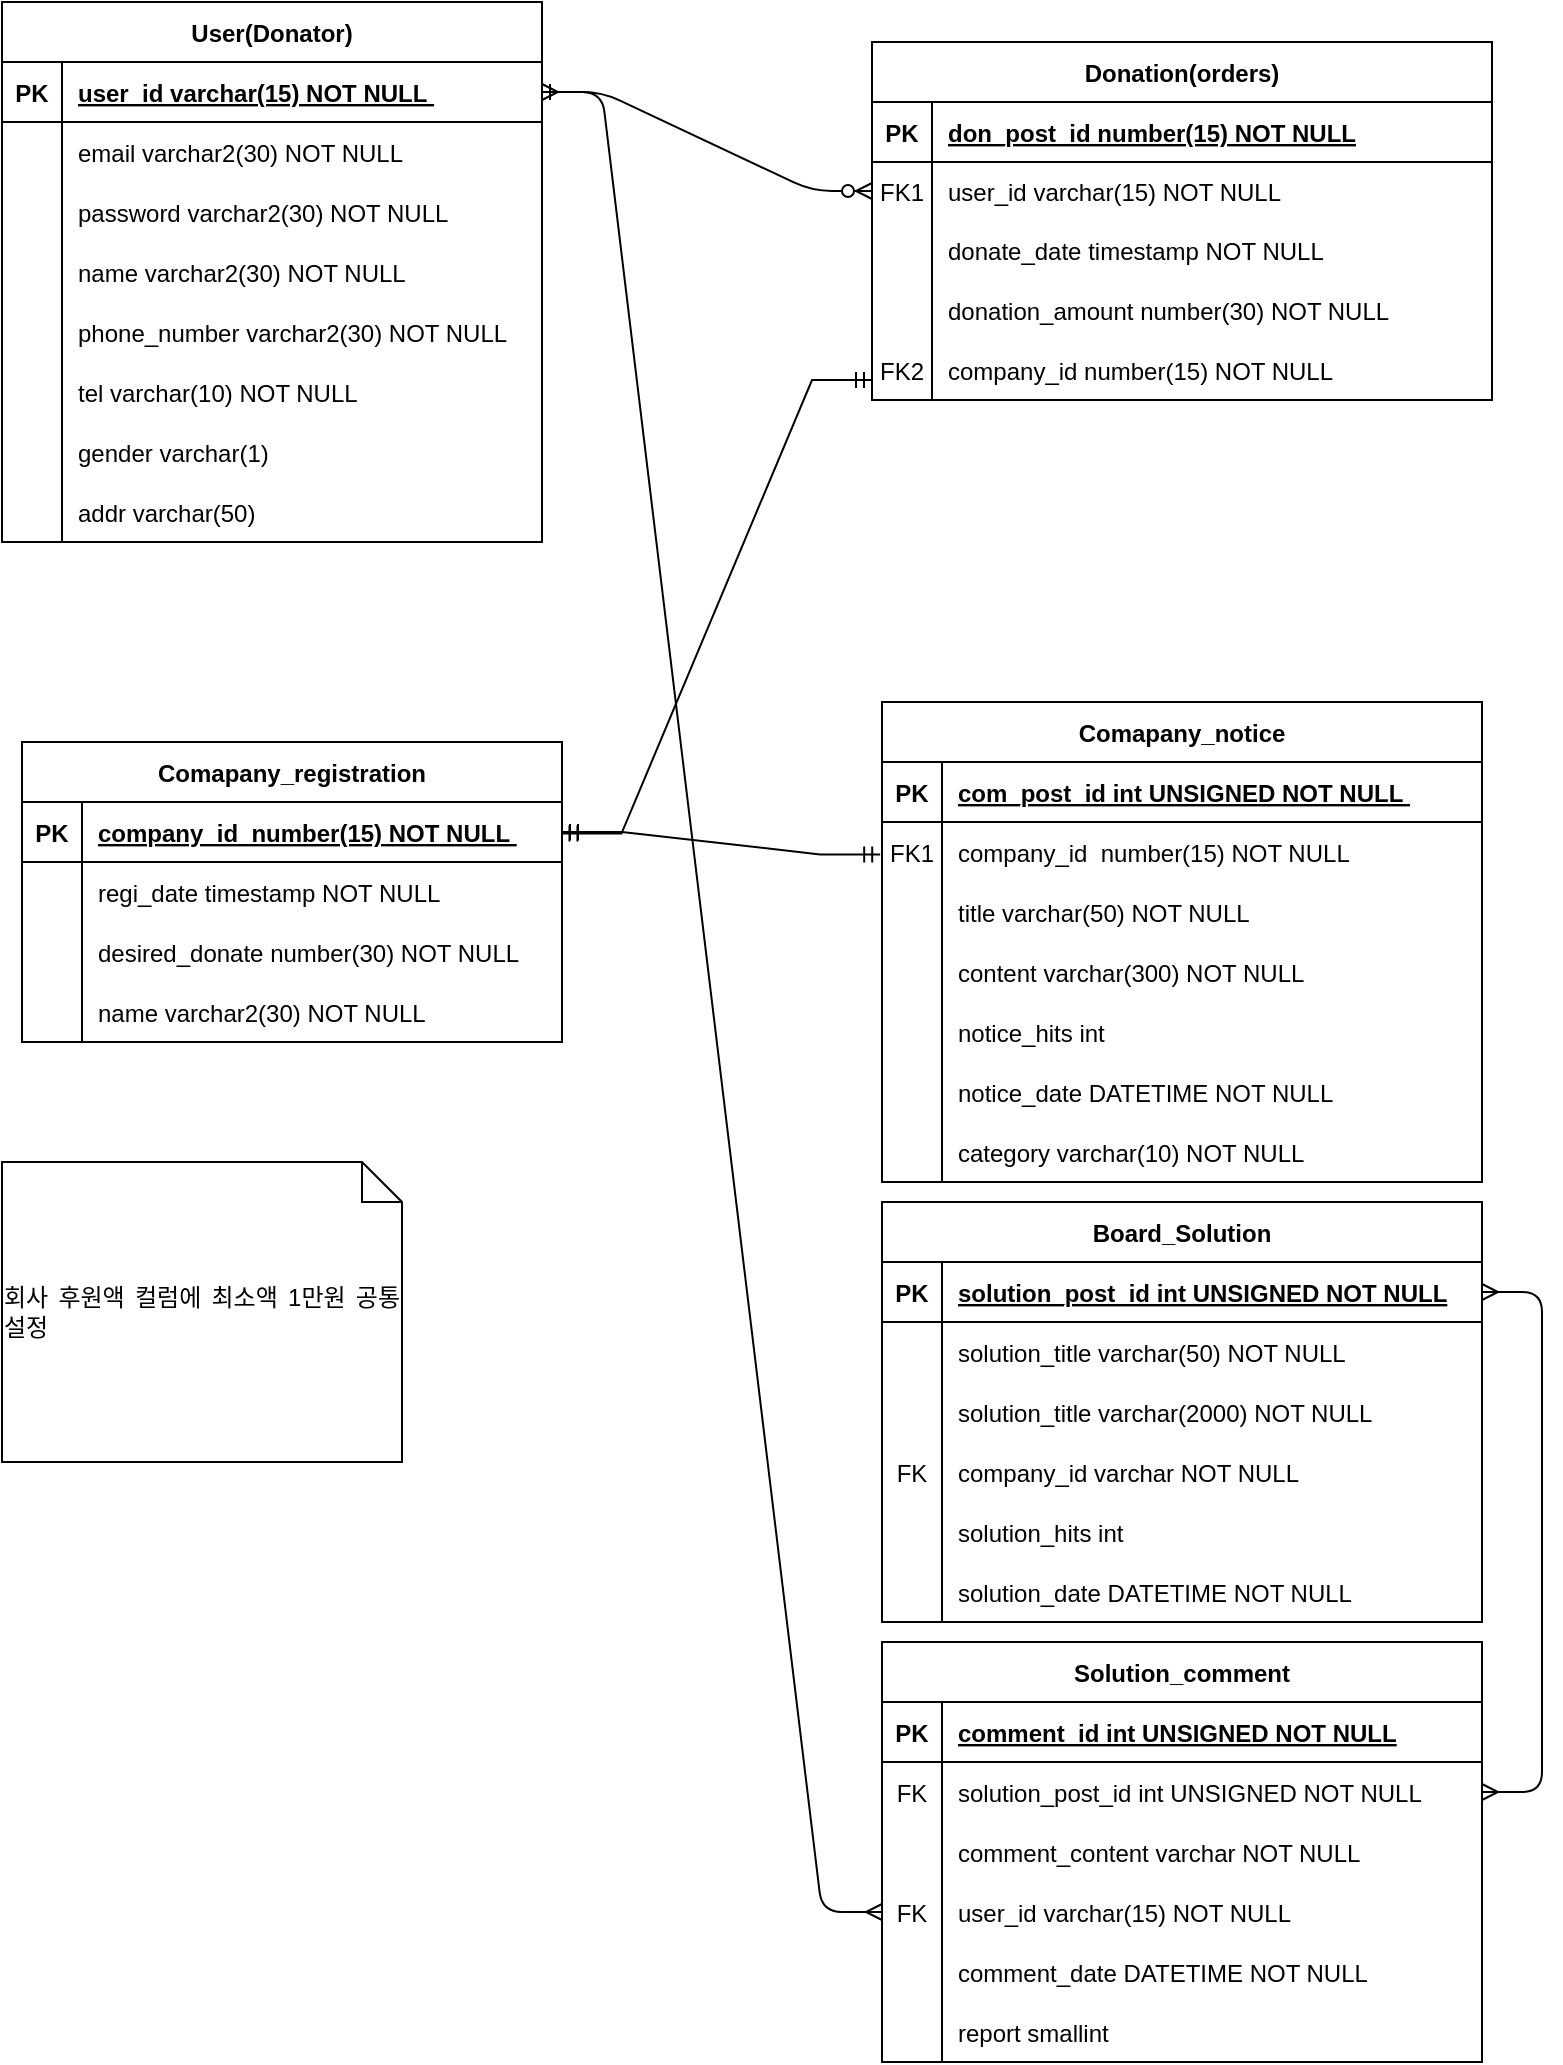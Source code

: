<mxfile version="21.3.2" type="github">
  <diagram id="R2lEEEUBdFMjLlhIrx00" name="Page-1">
    <mxGraphModel dx="1434" dy="764" grid="1" gridSize="10" guides="1" tooltips="1" connect="0" arrows="1" fold="1" page="1" pageScale="1" pageWidth="850" pageHeight="1100" math="0" shadow="0" extFonts="Permanent Marker^https://fonts.googleapis.com/css?family=Permanent+Marker">
      <root>
        <mxCell id="0" />
        <mxCell id="1" parent="0" />
        <mxCell id="xsUbo5pv9cO7KpRJBgT_-1" value="" style="edgeStyle=entityRelationEdgeStyle;endArrow=ERzeroToMany;startArrow=ERone;endFill=1;startFill=0;" parent="1" source="xsUbo5pv9cO7KpRJBgT_-19" target="xsUbo5pv9cO7KpRJBgT_-6" edge="1">
          <mxGeometry width="100" height="100" relative="1" as="geometry">
            <mxPoint x="340" y="720" as="sourcePoint" />
            <mxPoint x="440" y="620" as="targetPoint" />
          </mxGeometry>
        </mxCell>
        <mxCell id="xsUbo5pv9cO7KpRJBgT_-2" value="Donation(orders)" style="shape=table;startSize=30;container=1;collapsible=1;childLayout=tableLayout;fixedRows=1;rowLines=0;fontStyle=1;align=center;resizeLast=1;" parent="1" vertex="1">
          <mxGeometry x="475" y="50" width="310" height="179" as="geometry" />
        </mxCell>
        <mxCell id="xsUbo5pv9cO7KpRJBgT_-3" value="" style="shape=partialRectangle;collapsible=0;dropTarget=0;pointerEvents=0;fillColor=none;points=[[0,0.5],[1,0.5]];portConstraint=eastwest;top=0;left=0;right=0;bottom=1;" parent="xsUbo5pv9cO7KpRJBgT_-2" vertex="1">
          <mxGeometry y="30" width="310" height="30" as="geometry" />
        </mxCell>
        <mxCell id="xsUbo5pv9cO7KpRJBgT_-4" value="PK" style="shape=partialRectangle;overflow=hidden;connectable=0;fillColor=none;top=0;left=0;bottom=0;right=0;fontStyle=1;" parent="xsUbo5pv9cO7KpRJBgT_-3" vertex="1">
          <mxGeometry width="30" height="30" as="geometry">
            <mxRectangle width="30" height="30" as="alternateBounds" />
          </mxGeometry>
        </mxCell>
        <mxCell id="xsUbo5pv9cO7KpRJBgT_-5" value="don_post_id number(15) NOT NULL " style="shape=partialRectangle;overflow=hidden;connectable=0;fillColor=none;top=0;left=0;bottom=0;right=0;align=left;spacingLeft=6;fontStyle=5;" parent="xsUbo5pv9cO7KpRJBgT_-3" vertex="1">
          <mxGeometry x="30" width="280" height="30" as="geometry">
            <mxRectangle width="280" height="30" as="alternateBounds" />
          </mxGeometry>
        </mxCell>
        <mxCell id="xsUbo5pv9cO7KpRJBgT_-6" value="" style="shape=partialRectangle;collapsible=0;dropTarget=0;pointerEvents=0;fillColor=none;points=[[0,0.5],[1,0.5]];portConstraint=eastwest;top=0;left=0;right=0;bottom=0;" parent="xsUbo5pv9cO7KpRJBgT_-2" vertex="1">
          <mxGeometry y="60" width="310" height="29" as="geometry" />
        </mxCell>
        <mxCell id="xsUbo5pv9cO7KpRJBgT_-7" value="FK1" style="shape=partialRectangle;overflow=hidden;connectable=0;fillColor=none;top=0;left=0;bottom=0;right=0;" parent="xsUbo5pv9cO7KpRJBgT_-6" vertex="1">
          <mxGeometry width="30" height="29" as="geometry">
            <mxRectangle width="30" height="29" as="alternateBounds" />
          </mxGeometry>
        </mxCell>
        <mxCell id="xsUbo5pv9cO7KpRJBgT_-8" value="user_id varchar(15) NOT NULL" style="shape=partialRectangle;overflow=hidden;connectable=0;fillColor=none;top=0;left=0;bottom=0;right=0;align=left;spacingLeft=6;" parent="xsUbo5pv9cO7KpRJBgT_-6" vertex="1">
          <mxGeometry x="30" width="280" height="29" as="geometry">
            <mxRectangle width="280" height="29" as="alternateBounds" />
          </mxGeometry>
        </mxCell>
        <mxCell id="xsUbo5pv9cO7KpRJBgT_-9" value="" style="shape=partialRectangle;collapsible=0;dropTarget=0;pointerEvents=0;fillColor=none;points=[[0,0.5],[1,0.5]];portConstraint=eastwest;top=0;left=0;right=0;bottom=0;" parent="xsUbo5pv9cO7KpRJBgT_-2" vertex="1">
          <mxGeometry y="89" width="310" height="30" as="geometry" />
        </mxCell>
        <mxCell id="xsUbo5pv9cO7KpRJBgT_-10" value="" style="shape=partialRectangle;overflow=hidden;connectable=0;fillColor=none;top=0;left=0;bottom=0;right=0;" parent="xsUbo5pv9cO7KpRJBgT_-9" vertex="1">
          <mxGeometry width="30" height="30" as="geometry">
            <mxRectangle width="30" height="30" as="alternateBounds" />
          </mxGeometry>
        </mxCell>
        <mxCell id="xsUbo5pv9cO7KpRJBgT_-11" value="donate_date timestamp NOT NULL" style="shape=partialRectangle;overflow=hidden;connectable=0;fillColor=none;top=0;left=0;bottom=0;right=0;align=left;spacingLeft=6;" parent="xsUbo5pv9cO7KpRJBgT_-9" vertex="1">
          <mxGeometry x="30" width="280" height="30" as="geometry">
            <mxRectangle width="280" height="30" as="alternateBounds" />
          </mxGeometry>
        </mxCell>
        <mxCell id="xsUbo5pv9cO7KpRJBgT_-12" value="" style="shape=tableRow;horizontal=0;startSize=0;swimlaneHead=0;swimlaneBody=0;fillColor=none;collapsible=0;dropTarget=0;points=[[0,0.5],[1,0.5]];portConstraint=eastwest;top=0;left=0;right=0;bottom=0;" parent="xsUbo5pv9cO7KpRJBgT_-2" vertex="1">
          <mxGeometry y="119" width="310" height="30" as="geometry" />
        </mxCell>
        <mxCell id="xsUbo5pv9cO7KpRJBgT_-13" value="" style="shape=partialRectangle;connectable=0;fillColor=none;top=0;left=0;bottom=0;right=0;editable=1;overflow=hidden;" parent="xsUbo5pv9cO7KpRJBgT_-12" vertex="1">
          <mxGeometry width="30" height="30" as="geometry">
            <mxRectangle width="30" height="30" as="alternateBounds" />
          </mxGeometry>
        </mxCell>
        <mxCell id="xsUbo5pv9cO7KpRJBgT_-14" value="donation_amount number(30) NOT NULL" style="shape=partialRectangle;connectable=0;fillColor=none;top=0;left=0;bottom=0;right=0;align=left;spacingLeft=6;overflow=hidden;" parent="xsUbo5pv9cO7KpRJBgT_-12" vertex="1">
          <mxGeometry x="30" width="280" height="30" as="geometry">
            <mxRectangle width="280" height="30" as="alternateBounds" />
          </mxGeometry>
        </mxCell>
        <mxCell id="xsUbo5pv9cO7KpRJBgT_-15" value="" style="shape=tableRow;horizontal=0;startSize=0;swimlaneHead=0;swimlaneBody=0;fillColor=none;collapsible=0;dropTarget=0;points=[[0,0.5],[1,0.5]];portConstraint=eastwest;top=0;left=0;right=0;bottom=0;" parent="xsUbo5pv9cO7KpRJBgT_-2" vertex="1">
          <mxGeometry y="149" width="310" height="30" as="geometry" />
        </mxCell>
        <mxCell id="xsUbo5pv9cO7KpRJBgT_-16" value="FK2" style="shape=partialRectangle;connectable=0;fillColor=none;top=0;left=0;bottom=0;right=0;editable=1;overflow=hidden;" parent="xsUbo5pv9cO7KpRJBgT_-15" vertex="1">
          <mxGeometry width="30" height="30" as="geometry">
            <mxRectangle width="30" height="30" as="alternateBounds" />
          </mxGeometry>
        </mxCell>
        <mxCell id="xsUbo5pv9cO7KpRJBgT_-17" value="company_id number(15) NOT NULL" style="shape=partialRectangle;connectable=0;fillColor=none;top=0;left=0;bottom=0;right=0;align=left;spacingLeft=6;overflow=hidden;" parent="xsUbo5pv9cO7KpRJBgT_-15" vertex="1">
          <mxGeometry x="30" width="280" height="30" as="geometry">
            <mxRectangle width="280" height="30" as="alternateBounds" />
          </mxGeometry>
        </mxCell>
        <mxCell id="xsUbo5pv9cO7KpRJBgT_-18" value="User(Donator)" style="shape=table;startSize=30;container=1;collapsible=1;childLayout=tableLayout;fixedRows=1;rowLines=0;fontStyle=1;align=center;resizeLast=1;" parent="1" vertex="1">
          <mxGeometry x="40" y="30" width="270" height="270" as="geometry" />
        </mxCell>
        <mxCell id="xsUbo5pv9cO7KpRJBgT_-19" value="" style="shape=partialRectangle;collapsible=0;dropTarget=0;pointerEvents=0;fillColor=none;points=[[0,0.5],[1,0.5]];portConstraint=eastwest;top=0;left=0;right=0;bottom=1;" parent="xsUbo5pv9cO7KpRJBgT_-18" vertex="1">
          <mxGeometry y="30" width="270" height="30" as="geometry" />
        </mxCell>
        <mxCell id="xsUbo5pv9cO7KpRJBgT_-20" value="PK" style="shape=partialRectangle;overflow=hidden;connectable=0;fillColor=none;top=0;left=0;bottom=0;right=0;fontStyle=1;" parent="xsUbo5pv9cO7KpRJBgT_-19" vertex="1">
          <mxGeometry width="30" height="30" as="geometry">
            <mxRectangle width="30" height="30" as="alternateBounds" />
          </mxGeometry>
        </mxCell>
        <mxCell id="xsUbo5pv9cO7KpRJBgT_-21" value="user_id varchar(15) NOT NULL " style="shape=partialRectangle;overflow=hidden;connectable=0;fillColor=none;top=0;left=0;bottom=0;right=0;align=left;spacingLeft=6;fontStyle=5;" parent="xsUbo5pv9cO7KpRJBgT_-19" vertex="1">
          <mxGeometry x="30" width="240" height="30" as="geometry">
            <mxRectangle width="240" height="30" as="alternateBounds" />
          </mxGeometry>
        </mxCell>
        <mxCell id="xsUbo5pv9cO7KpRJBgT_-22" value="" style="shape=tableRow;horizontal=0;startSize=0;swimlaneHead=0;swimlaneBody=0;fillColor=none;collapsible=0;dropTarget=0;points=[[0,0.5],[1,0.5]];portConstraint=eastwest;top=0;left=0;right=0;bottom=0;" parent="xsUbo5pv9cO7KpRJBgT_-18" vertex="1">
          <mxGeometry y="60" width="270" height="30" as="geometry" />
        </mxCell>
        <mxCell id="xsUbo5pv9cO7KpRJBgT_-23" value="" style="shape=partialRectangle;connectable=0;fillColor=none;top=0;left=0;bottom=0;right=0;editable=1;overflow=hidden;" parent="xsUbo5pv9cO7KpRJBgT_-22" vertex="1">
          <mxGeometry width="30" height="30" as="geometry">
            <mxRectangle width="30" height="30" as="alternateBounds" />
          </mxGeometry>
        </mxCell>
        <mxCell id="xsUbo5pv9cO7KpRJBgT_-24" value="email varchar2(30) NOT NULL" style="shape=partialRectangle;connectable=0;fillColor=none;top=0;left=0;bottom=0;right=0;align=left;spacingLeft=6;overflow=hidden;" parent="xsUbo5pv9cO7KpRJBgT_-22" vertex="1">
          <mxGeometry x="30" width="240" height="30" as="geometry">
            <mxRectangle width="240" height="30" as="alternateBounds" />
          </mxGeometry>
        </mxCell>
        <mxCell id="xsUbo5pv9cO7KpRJBgT_-25" value="" style="shape=partialRectangle;collapsible=0;dropTarget=0;pointerEvents=0;fillColor=none;points=[[0,0.5],[1,0.5]];portConstraint=eastwest;top=0;left=0;right=0;bottom=0;" parent="xsUbo5pv9cO7KpRJBgT_-18" vertex="1">
          <mxGeometry y="90" width="270" height="30" as="geometry" />
        </mxCell>
        <mxCell id="xsUbo5pv9cO7KpRJBgT_-26" value="" style="shape=partialRectangle;overflow=hidden;connectable=0;fillColor=none;top=0;left=0;bottom=0;right=0;" parent="xsUbo5pv9cO7KpRJBgT_-25" vertex="1">
          <mxGeometry width="30" height="30" as="geometry">
            <mxRectangle width="30" height="30" as="alternateBounds" />
          </mxGeometry>
        </mxCell>
        <mxCell id="xsUbo5pv9cO7KpRJBgT_-27" value="password varchar2(30) NOT NULL" style="shape=partialRectangle;overflow=hidden;connectable=0;fillColor=none;top=0;left=0;bottom=0;right=0;align=left;spacingLeft=6;" parent="xsUbo5pv9cO7KpRJBgT_-25" vertex="1">
          <mxGeometry x="30" width="240" height="30" as="geometry">
            <mxRectangle width="240" height="30" as="alternateBounds" />
          </mxGeometry>
        </mxCell>
        <mxCell id="xsUbo5pv9cO7KpRJBgT_-28" value="" style="shape=tableRow;horizontal=0;startSize=0;swimlaneHead=0;swimlaneBody=0;fillColor=none;collapsible=0;dropTarget=0;points=[[0,0.5],[1,0.5]];portConstraint=eastwest;top=0;left=0;right=0;bottom=0;" parent="xsUbo5pv9cO7KpRJBgT_-18" vertex="1">
          <mxGeometry y="120" width="270" height="30" as="geometry" />
        </mxCell>
        <mxCell id="xsUbo5pv9cO7KpRJBgT_-29" value="" style="shape=partialRectangle;connectable=0;fillColor=none;top=0;left=0;bottom=0;right=0;editable=1;overflow=hidden;" parent="xsUbo5pv9cO7KpRJBgT_-28" vertex="1">
          <mxGeometry width="30" height="30" as="geometry">
            <mxRectangle width="30" height="30" as="alternateBounds" />
          </mxGeometry>
        </mxCell>
        <mxCell id="xsUbo5pv9cO7KpRJBgT_-30" value="name varchar2(30) NOT NULL" style="shape=partialRectangle;connectable=0;fillColor=none;top=0;left=0;bottom=0;right=0;align=left;spacingLeft=6;overflow=hidden;" parent="xsUbo5pv9cO7KpRJBgT_-28" vertex="1">
          <mxGeometry x="30" width="240" height="30" as="geometry">
            <mxRectangle width="240" height="30" as="alternateBounds" />
          </mxGeometry>
        </mxCell>
        <mxCell id="xsUbo5pv9cO7KpRJBgT_-31" value="" style="shape=tableRow;horizontal=0;startSize=0;swimlaneHead=0;swimlaneBody=0;fillColor=none;collapsible=0;dropTarget=0;points=[[0,0.5],[1,0.5]];portConstraint=eastwest;top=0;left=0;right=0;bottom=0;" parent="xsUbo5pv9cO7KpRJBgT_-18" vertex="1">
          <mxGeometry y="150" width="270" height="30" as="geometry" />
        </mxCell>
        <mxCell id="xsUbo5pv9cO7KpRJBgT_-32" value="" style="shape=partialRectangle;connectable=0;fillColor=none;top=0;left=0;bottom=0;right=0;editable=1;overflow=hidden;" parent="xsUbo5pv9cO7KpRJBgT_-31" vertex="1">
          <mxGeometry width="30" height="30" as="geometry">
            <mxRectangle width="30" height="30" as="alternateBounds" />
          </mxGeometry>
        </mxCell>
        <mxCell id="xsUbo5pv9cO7KpRJBgT_-33" value="phone_number varchar2(30) NOT NULL" style="shape=partialRectangle;connectable=0;fillColor=none;top=0;left=0;bottom=0;right=0;align=left;spacingLeft=6;overflow=hidden;" parent="xsUbo5pv9cO7KpRJBgT_-31" vertex="1">
          <mxGeometry x="30" width="240" height="30" as="geometry">
            <mxRectangle width="240" height="30" as="alternateBounds" />
          </mxGeometry>
        </mxCell>
        <mxCell id="xsUbo5pv9cO7KpRJBgT_-40" value="" style="shape=tableRow;horizontal=0;startSize=0;swimlaneHead=0;swimlaneBody=0;fillColor=none;collapsible=0;dropTarget=0;points=[[0,0.5],[1,0.5]];portConstraint=eastwest;top=0;left=0;right=0;bottom=0;" parent="xsUbo5pv9cO7KpRJBgT_-18" vertex="1">
          <mxGeometry y="180" width="270" height="30" as="geometry" />
        </mxCell>
        <mxCell id="xsUbo5pv9cO7KpRJBgT_-41" value="" style="shape=partialRectangle;connectable=0;fillColor=none;top=0;left=0;bottom=0;right=0;editable=1;overflow=hidden;" parent="xsUbo5pv9cO7KpRJBgT_-40" vertex="1">
          <mxGeometry width="30" height="30" as="geometry">
            <mxRectangle width="30" height="30" as="alternateBounds" />
          </mxGeometry>
        </mxCell>
        <mxCell id="xsUbo5pv9cO7KpRJBgT_-42" value="tel varchar(10) NOT NULL" style="shape=partialRectangle;connectable=0;fillColor=none;top=0;left=0;bottom=0;right=0;align=left;spacingLeft=6;overflow=hidden;" parent="xsUbo5pv9cO7KpRJBgT_-40" vertex="1">
          <mxGeometry x="30" width="240" height="30" as="geometry">
            <mxRectangle width="240" height="30" as="alternateBounds" />
          </mxGeometry>
        </mxCell>
        <mxCell id="xsUbo5pv9cO7KpRJBgT_-37" value="" style="shape=tableRow;horizontal=0;startSize=0;swimlaneHead=0;swimlaneBody=0;fillColor=none;collapsible=0;dropTarget=0;points=[[0,0.5],[1,0.5]];portConstraint=eastwest;top=0;left=0;right=0;bottom=0;" parent="xsUbo5pv9cO7KpRJBgT_-18" vertex="1">
          <mxGeometry y="210" width="270" height="30" as="geometry" />
        </mxCell>
        <mxCell id="xsUbo5pv9cO7KpRJBgT_-38" value="" style="shape=partialRectangle;connectable=0;fillColor=none;top=0;left=0;bottom=0;right=0;editable=1;overflow=hidden;" parent="xsUbo5pv9cO7KpRJBgT_-37" vertex="1">
          <mxGeometry width="30" height="30" as="geometry">
            <mxRectangle width="30" height="30" as="alternateBounds" />
          </mxGeometry>
        </mxCell>
        <mxCell id="xsUbo5pv9cO7KpRJBgT_-39" value="gender varchar(1)" style="shape=partialRectangle;connectable=0;fillColor=none;top=0;left=0;bottom=0;right=0;align=left;spacingLeft=6;overflow=hidden;" parent="xsUbo5pv9cO7KpRJBgT_-37" vertex="1">
          <mxGeometry x="30" width="240" height="30" as="geometry">
            <mxRectangle width="240" height="30" as="alternateBounds" />
          </mxGeometry>
        </mxCell>
        <mxCell id="xsUbo5pv9cO7KpRJBgT_-34" value="" style="shape=tableRow;horizontal=0;startSize=0;swimlaneHead=0;swimlaneBody=0;fillColor=none;collapsible=0;dropTarget=0;points=[[0,0.5],[1,0.5]];portConstraint=eastwest;top=0;left=0;right=0;bottom=0;" parent="xsUbo5pv9cO7KpRJBgT_-18" vertex="1">
          <mxGeometry y="240" width="270" height="30" as="geometry" />
        </mxCell>
        <mxCell id="xsUbo5pv9cO7KpRJBgT_-35" value="" style="shape=partialRectangle;connectable=0;fillColor=none;top=0;left=0;bottom=0;right=0;editable=1;overflow=hidden;" parent="xsUbo5pv9cO7KpRJBgT_-34" vertex="1">
          <mxGeometry width="30" height="30" as="geometry">
            <mxRectangle width="30" height="30" as="alternateBounds" />
          </mxGeometry>
        </mxCell>
        <mxCell id="xsUbo5pv9cO7KpRJBgT_-36" value="addr varchar(50)" style="shape=partialRectangle;connectable=0;fillColor=none;top=0;left=0;bottom=0;right=0;align=left;spacingLeft=6;overflow=hidden;" parent="xsUbo5pv9cO7KpRJBgT_-34" vertex="1">
          <mxGeometry x="30" width="240" height="30" as="geometry">
            <mxRectangle width="240" height="30" as="alternateBounds" />
          </mxGeometry>
        </mxCell>
        <mxCell id="xsUbo5pv9cO7KpRJBgT_-43" value="" style="shape=table;startSize=0;container=1;collapsible=1;childLayout=tableLayout;fixedRows=1;rowLines=0;fontStyle=0;align=center;resizeLast=1;strokeColor=none;fillColor=none;collapsible=0;whiteSpace=wrap;html=1;" parent="1" vertex="1">
          <mxGeometry x="270" y="340" width="180" height="30" as="geometry" />
        </mxCell>
        <mxCell id="xsUbo5pv9cO7KpRJBgT_-44" value="" style="shape=tableRow;horizontal=0;startSize=0;swimlaneHead=0;swimlaneBody=0;fillColor=none;collapsible=0;dropTarget=0;points=[[0,0.5],[1,0.5]];portConstraint=eastwest;top=0;left=0;right=0;bottom=0;" parent="xsUbo5pv9cO7KpRJBgT_-43" vertex="1">
          <mxGeometry width="180" height="30" as="geometry" />
        </mxCell>
        <mxCell id="xsUbo5pv9cO7KpRJBgT_-45" value="" style="shape=partialRectangle;connectable=0;fillColor=none;top=0;left=0;bottom=0;right=0;editable=1;overflow=hidden;" parent="xsUbo5pv9cO7KpRJBgT_-44" vertex="1">
          <mxGeometry width="30" height="30" as="geometry">
            <mxRectangle width="30" height="30" as="alternateBounds" />
          </mxGeometry>
        </mxCell>
        <mxCell id="xsUbo5pv9cO7KpRJBgT_-46" value="" style="shape=partialRectangle;connectable=0;fillColor=none;top=0;left=0;bottom=0;right=0;align=left;spacingLeft=6;overflow=hidden;" parent="xsUbo5pv9cO7KpRJBgT_-44" vertex="1">
          <mxGeometry x="30" width="150" height="30" as="geometry">
            <mxRectangle width="150" height="30" as="alternateBounds" />
          </mxGeometry>
        </mxCell>
        <mxCell id="xsUbo5pv9cO7KpRJBgT_-47" value="Comapany_registration" style="shape=table;startSize=30;container=1;collapsible=1;childLayout=tableLayout;fixedRows=1;rowLines=0;fontStyle=1;align=center;resizeLast=1;" parent="1" vertex="1">
          <mxGeometry x="50" y="400" width="270" height="150" as="geometry" />
        </mxCell>
        <mxCell id="xsUbo5pv9cO7KpRJBgT_-48" value="" style="shape=partialRectangle;collapsible=0;dropTarget=0;pointerEvents=0;fillColor=none;points=[[0,0.5],[1,0.5]];portConstraint=eastwest;top=0;left=0;right=0;bottom=1;" parent="xsUbo5pv9cO7KpRJBgT_-47" vertex="1">
          <mxGeometry y="30" width="270" height="30" as="geometry" />
        </mxCell>
        <mxCell id="xsUbo5pv9cO7KpRJBgT_-49" value="PK" style="shape=partialRectangle;overflow=hidden;connectable=0;fillColor=none;top=0;left=0;bottom=0;right=0;fontStyle=1;" parent="xsUbo5pv9cO7KpRJBgT_-48" vertex="1">
          <mxGeometry width="30" height="30" as="geometry">
            <mxRectangle width="30" height="30" as="alternateBounds" />
          </mxGeometry>
        </mxCell>
        <mxCell id="xsUbo5pv9cO7KpRJBgT_-50" value="company_id  number(15) NOT NULL " style="shape=partialRectangle;overflow=hidden;connectable=0;fillColor=none;top=0;left=0;bottom=0;right=0;align=left;spacingLeft=6;fontStyle=5;" parent="xsUbo5pv9cO7KpRJBgT_-48" vertex="1">
          <mxGeometry x="30" width="240" height="30" as="geometry">
            <mxRectangle width="240" height="30" as="alternateBounds" />
          </mxGeometry>
        </mxCell>
        <mxCell id="xsUbo5pv9cO7KpRJBgT_-51" value="" style="shape=tableRow;horizontal=0;startSize=0;swimlaneHead=0;swimlaneBody=0;fillColor=none;collapsible=0;dropTarget=0;points=[[0,0.5],[1,0.5]];portConstraint=eastwest;top=0;left=0;right=0;bottom=0;" parent="xsUbo5pv9cO7KpRJBgT_-47" vertex="1">
          <mxGeometry y="60" width="270" height="30" as="geometry" />
        </mxCell>
        <mxCell id="xsUbo5pv9cO7KpRJBgT_-52" value="" style="shape=partialRectangle;connectable=0;fillColor=none;top=0;left=0;bottom=0;right=0;editable=1;overflow=hidden;" parent="xsUbo5pv9cO7KpRJBgT_-51" vertex="1">
          <mxGeometry width="30" height="30" as="geometry">
            <mxRectangle width="30" height="30" as="alternateBounds" />
          </mxGeometry>
        </mxCell>
        <mxCell id="xsUbo5pv9cO7KpRJBgT_-53" value="regi_date timestamp NOT NULL" style="shape=partialRectangle;connectable=0;fillColor=none;top=0;left=0;bottom=0;right=0;align=left;spacingLeft=6;overflow=hidden;" parent="xsUbo5pv9cO7KpRJBgT_-51" vertex="1">
          <mxGeometry x="30" width="240" height="30" as="geometry">
            <mxRectangle width="240" height="30" as="alternateBounds" />
          </mxGeometry>
        </mxCell>
        <mxCell id="xsUbo5pv9cO7KpRJBgT_-54" value="" style="shape=partialRectangle;collapsible=0;dropTarget=0;pointerEvents=0;fillColor=none;points=[[0,0.5],[1,0.5]];portConstraint=eastwest;top=0;left=0;right=0;bottom=0;" parent="xsUbo5pv9cO7KpRJBgT_-47" vertex="1">
          <mxGeometry y="90" width="270" height="30" as="geometry" />
        </mxCell>
        <mxCell id="xsUbo5pv9cO7KpRJBgT_-55" value="" style="shape=partialRectangle;overflow=hidden;connectable=0;fillColor=none;top=0;left=0;bottom=0;right=0;" parent="xsUbo5pv9cO7KpRJBgT_-54" vertex="1">
          <mxGeometry width="30" height="30" as="geometry">
            <mxRectangle width="30" height="30" as="alternateBounds" />
          </mxGeometry>
        </mxCell>
        <mxCell id="xsUbo5pv9cO7KpRJBgT_-56" value="desired_donate number(30) NOT NULL" style="shape=partialRectangle;overflow=hidden;connectable=0;fillColor=none;top=0;left=0;bottom=0;right=0;align=left;spacingLeft=6;" parent="xsUbo5pv9cO7KpRJBgT_-54" vertex="1">
          <mxGeometry x="30" width="240" height="30" as="geometry">
            <mxRectangle width="240" height="30" as="alternateBounds" />
          </mxGeometry>
        </mxCell>
        <mxCell id="xsUbo5pv9cO7KpRJBgT_-57" value="" style="shape=tableRow;horizontal=0;startSize=0;swimlaneHead=0;swimlaneBody=0;fillColor=none;collapsible=0;dropTarget=0;points=[[0,0.5],[1,0.5]];portConstraint=eastwest;top=0;left=0;right=0;bottom=0;" parent="xsUbo5pv9cO7KpRJBgT_-47" vertex="1">
          <mxGeometry y="120" width="270" height="30" as="geometry" />
        </mxCell>
        <mxCell id="xsUbo5pv9cO7KpRJBgT_-58" value="" style="shape=partialRectangle;connectable=0;fillColor=none;top=0;left=0;bottom=0;right=0;editable=1;overflow=hidden;" parent="xsUbo5pv9cO7KpRJBgT_-57" vertex="1">
          <mxGeometry width="30" height="30" as="geometry">
            <mxRectangle width="30" height="30" as="alternateBounds" />
          </mxGeometry>
        </mxCell>
        <mxCell id="xsUbo5pv9cO7KpRJBgT_-59" value="name varchar2(30) NOT NULL" style="shape=partialRectangle;connectable=0;fillColor=none;top=0;left=0;bottom=0;right=0;align=left;spacingLeft=6;overflow=hidden;" parent="xsUbo5pv9cO7KpRJBgT_-57" vertex="1">
          <mxGeometry x="30" width="240" height="30" as="geometry">
            <mxRectangle width="240" height="30" as="alternateBounds" />
          </mxGeometry>
        </mxCell>
        <mxCell id="xsUbo5pv9cO7KpRJBgT_-60" value="Comapany_notice" style="shape=table;startSize=30;container=1;collapsible=1;childLayout=tableLayout;fixedRows=1;rowLines=0;fontStyle=1;align=center;resizeLast=1;" parent="1" vertex="1">
          <mxGeometry x="480" y="380" width="300" height="240" as="geometry" />
        </mxCell>
        <mxCell id="xsUbo5pv9cO7KpRJBgT_-61" value="" style="shape=partialRectangle;collapsible=0;dropTarget=0;pointerEvents=0;fillColor=none;points=[[0,0.5],[1,0.5]];portConstraint=eastwest;top=0;left=0;right=0;bottom=1;" parent="xsUbo5pv9cO7KpRJBgT_-60" vertex="1">
          <mxGeometry y="30" width="300" height="30" as="geometry" />
        </mxCell>
        <mxCell id="xsUbo5pv9cO7KpRJBgT_-62" value="PK" style="shape=partialRectangle;overflow=hidden;connectable=0;fillColor=none;top=0;left=0;bottom=0;right=0;fontStyle=1;" parent="xsUbo5pv9cO7KpRJBgT_-61" vertex="1">
          <mxGeometry width="30" height="30" as="geometry">
            <mxRectangle width="30" height="30" as="alternateBounds" />
          </mxGeometry>
        </mxCell>
        <mxCell id="xsUbo5pv9cO7KpRJBgT_-63" value="com_post_id int UNSIGNED NOT NULL " style="shape=partialRectangle;overflow=hidden;connectable=0;fillColor=none;top=0;left=0;bottom=0;right=0;align=left;spacingLeft=6;fontStyle=5;" parent="xsUbo5pv9cO7KpRJBgT_-61" vertex="1">
          <mxGeometry x="30" width="270" height="30" as="geometry">
            <mxRectangle width="270" height="30" as="alternateBounds" />
          </mxGeometry>
        </mxCell>
        <mxCell id="xsUbo5pv9cO7KpRJBgT_-64" value="" style="shape=tableRow;horizontal=0;startSize=0;swimlaneHead=0;swimlaneBody=0;fillColor=none;collapsible=0;dropTarget=0;points=[[0,0.5],[1,0.5]];portConstraint=eastwest;top=0;left=0;right=0;bottom=0;" parent="xsUbo5pv9cO7KpRJBgT_-60" vertex="1">
          <mxGeometry y="60" width="300" height="30" as="geometry" />
        </mxCell>
        <mxCell id="xsUbo5pv9cO7KpRJBgT_-65" value="FK1" style="shape=partialRectangle;connectable=0;fillColor=none;top=0;left=0;bottom=0;right=0;editable=1;overflow=hidden;" parent="xsUbo5pv9cO7KpRJBgT_-64" vertex="1">
          <mxGeometry width="30" height="30" as="geometry">
            <mxRectangle width="30" height="30" as="alternateBounds" />
          </mxGeometry>
        </mxCell>
        <mxCell id="xsUbo5pv9cO7KpRJBgT_-66" value="company_id  number(15) NOT NULL " style="shape=partialRectangle;connectable=0;fillColor=none;top=0;left=0;bottom=0;right=0;align=left;spacingLeft=6;overflow=hidden;" parent="xsUbo5pv9cO7KpRJBgT_-64" vertex="1">
          <mxGeometry x="30" width="270" height="30" as="geometry">
            <mxRectangle width="270" height="30" as="alternateBounds" />
          </mxGeometry>
        </mxCell>
        <mxCell id="xsUbo5pv9cO7KpRJBgT_-67" value="" style="shape=tableRow;horizontal=0;startSize=0;swimlaneHead=0;swimlaneBody=0;fillColor=none;collapsible=0;dropTarget=0;points=[[0,0.5],[1,0.5]];portConstraint=eastwest;top=0;left=0;right=0;bottom=0;" parent="xsUbo5pv9cO7KpRJBgT_-60" vertex="1">
          <mxGeometry y="90" width="300" height="30" as="geometry" />
        </mxCell>
        <mxCell id="xsUbo5pv9cO7KpRJBgT_-68" value="" style="shape=partialRectangle;connectable=0;fillColor=none;top=0;left=0;bottom=0;right=0;editable=1;overflow=hidden;" parent="xsUbo5pv9cO7KpRJBgT_-67" vertex="1">
          <mxGeometry width="30" height="30" as="geometry">
            <mxRectangle width="30" height="30" as="alternateBounds" />
          </mxGeometry>
        </mxCell>
        <mxCell id="xsUbo5pv9cO7KpRJBgT_-69" value="title varchar(50) NOT NULL" style="shape=partialRectangle;connectable=0;fillColor=none;top=0;left=0;bottom=0;right=0;align=left;spacingLeft=6;overflow=hidden;" parent="xsUbo5pv9cO7KpRJBgT_-67" vertex="1">
          <mxGeometry x="30" width="270" height="30" as="geometry">
            <mxRectangle width="270" height="30" as="alternateBounds" />
          </mxGeometry>
        </mxCell>
        <mxCell id="xsUbo5pv9cO7KpRJBgT_-70" value="" style="shape=tableRow;horizontal=0;startSize=0;swimlaneHead=0;swimlaneBody=0;fillColor=none;collapsible=0;dropTarget=0;points=[[0,0.5],[1,0.5]];portConstraint=eastwest;top=0;left=0;right=0;bottom=0;" parent="xsUbo5pv9cO7KpRJBgT_-60" vertex="1">
          <mxGeometry y="120" width="300" height="30" as="geometry" />
        </mxCell>
        <mxCell id="xsUbo5pv9cO7KpRJBgT_-71" value="" style="shape=partialRectangle;connectable=0;fillColor=none;top=0;left=0;bottom=0;right=0;editable=1;overflow=hidden;" parent="xsUbo5pv9cO7KpRJBgT_-70" vertex="1">
          <mxGeometry width="30" height="30" as="geometry">
            <mxRectangle width="30" height="30" as="alternateBounds" />
          </mxGeometry>
        </mxCell>
        <mxCell id="xsUbo5pv9cO7KpRJBgT_-72" value="content varchar(300) NOT NULL" style="shape=partialRectangle;connectable=0;fillColor=none;top=0;left=0;bottom=0;right=0;align=left;spacingLeft=6;overflow=hidden;" parent="xsUbo5pv9cO7KpRJBgT_-70" vertex="1">
          <mxGeometry x="30" width="270" height="30" as="geometry">
            <mxRectangle width="270" height="30" as="alternateBounds" />
          </mxGeometry>
        </mxCell>
        <mxCell id="xsUbo5pv9cO7KpRJBgT_-73" value="" style="shape=tableRow;horizontal=0;startSize=0;swimlaneHead=0;swimlaneBody=0;fillColor=none;collapsible=0;dropTarget=0;points=[[0,0.5],[1,0.5]];portConstraint=eastwest;top=0;left=0;right=0;bottom=0;" parent="xsUbo5pv9cO7KpRJBgT_-60" vertex="1">
          <mxGeometry y="150" width="300" height="30" as="geometry" />
        </mxCell>
        <mxCell id="xsUbo5pv9cO7KpRJBgT_-74" value="" style="shape=partialRectangle;connectable=0;fillColor=none;top=0;left=0;bottom=0;right=0;editable=1;overflow=hidden;" parent="xsUbo5pv9cO7KpRJBgT_-73" vertex="1">
          <mxGeometry width="30" height="30" as="geometry">
            <mxRectangle width="30" height="30" as="alternateBounds" />
          </mxGeometry>
        </mxCell>
        <mxCell id="xsUbo5pv9cO7KpRJBgT_-75" value="notice_hits int " style="shape=partialRectangle;connectable=0;fillColor=none;top=0;left=0;bottom=0;right=0;align=left;spacingLeft=6;overflow=hidden;" parent="xsUbo5pv9cO7KpRJBgT_-73" vertex="1">
          <mxGeometry x="30" width="270" height="30" as="geometry">
            <mxRectangle width="270" height="30" as="alternateBounds" />
          </mxGeometry>
        </mxCell>
        <mxCell id="xsUbo5pv9cO7KpRJBgT_-76" value="" style="shape=tableRow;horizontal=0;startSize=0;swimlaneHead=0;swimlaneBody=0;fillColor=none;collapsible=0;dropTarget=0;points=[[0,0.5],[1,0.5]];portConstraint=eastwest;top=0;left=0;right=0;bottom=0;" parent="xsUbo5pv9cO7KpRJBgT_-60" vertex="1">
          <mxGeometry y="180" width="300" height="30" as="geometry" />
        </mxCell>
        <mxCell id="xsUbo5pv9cO7KpRJBgT_-77" value="" style="shape=partialRectangle;connectable=0;fillColor=none;top=0;left=0;bottom=0;right=0;editable=1;overflow=hidden;" parent="xsUbo5pv9cO7KpRJBgT_-76" vertex="1">
          <mxGeometry width="30" height="30" as="geometry">
            <mxRectangle width="30" height="30" as="alternateBounds" />
          </mxGeometry>
        </mxCell>
        <mxCell id="xsUbo5pv9cO7KpRJBgT_-78" value="notice_date DATETIME NOT NULL " style="shape=partialRectangle;connectable=0;fillColor=none;top=0;left=0;bottom=0;right=0;align=left;spacingLeft=6;overflow=hidden;" parent="xsUbo5pv9cO7KpRJBgT_-76" vertex="1">
          <mxGeometry x="30" width="270" height="30" as="geometry">
            <mxRectangle width="270" height="30" as="alternateBounds" />
          </mxGeometry>
        </mxCell>
        <mxCell id="xsUbo5pv9cO7KpRJBgT_-79" value="" style="shape=tableRow;horizontal=0;startSize=0;swimlaneHead=0;swimlaneBody=0;fillColor=none;collapsible=0;dropTarget=0;points=[[0,0.5],[1,0.5]];portConstraint=eastwest;top=0;left=0;right=0;bottom=0;" parent="xsUbo5pv9cO7KpRJBgT_-60" vertex="1">
          <mxGeometry y="210" width="300" height="30" as="geometry" />
        </mxCell>
        <mxCell id="xsUbo5pv9cO7KpRJBgT_-80" value="" style="shape=partialRectangle;connectable=0;fillColor=none;top=0;left=0;bottom=0;right=0;editable=1;overflow=hidden;" parent="xsUbo5pv9cO7KpRJBgT_-79" vertex="1">
          <mxGeometry width="30" height="30" as="geometry">
            <mxRectangle width="30" height="30" as="alternateBounds" />
          </mxGeometry>
        </mxCell>
        <mxCell id="xsUbo5pv9cO7KpRJBgT_-81" value="category varchar(10) NOT NULL" style="shape=partialRectangle;connectable=0;fillColor=none;top=0;left=0;bottom=0;right=0;align=left;spacingLeft=6;overflow=hidden;" parent="xsUbo5pv9cO7KpRJBgT_-79" vertex="1">
          <mxGeometry x="30" width="270" height="30" as="geometry">
            <mxRectangle width="270" height="30" as="alternateBounds" />
          </mxGeometry>
        </mxCell>
        <mxCell id="xsUbo5pv9cO7KpRJBgT_-82" value="" style="edgeStyle=entityRelationEdgeStyle;fontSize=12;html=1;endArrow=ERmandOne;startArrow=ERmandOne;rounded=0;exitX=0.999;exitY=0.527;exitDx=0;exitDy=0;exitPerimeter=0;entryX=0;entryY=0.667;entryDx=0;entryDy=0;entryPerimeter=0;" parent="1" source="xsUbo5pv9cO7KpRJBgT_-48" target="xsUbo5pv9cO7KpRJBgT_-15" edge="1">
          <mxGeometry width="100" height="100" relative="1" as="geometry">
            <mxPoint x="370" y="480" as="sourcePoint" />
            <mxPoint x="420" y="220" as="targetPoint" />
          </mxGeometry>
        </mxCell>
        <mxCell id="xsUbo5pv9cO7KpRJBgT_-83" value="" style="edgeStyle=entityRelationEdgeStyle;fontSize=12;html=1;endArrow=ERmandOne;startArrow=ERmandOne;rounded=0;entryX=-0.003;entryY=0.54;entryDx=0;entryDy=0;entryPerimeter=0;" parent="1" source="xsUbo5pv9cO7KpRJBgT_-48" target="xsUbo5pv9cO7KpRJBgT_-64" edge="1">
          <mxGeometry width="100" height="100" relative="1" as="geometry">
            <mxPoint x="340" y="336" as="sourcePoint" />
            <mxPoint x="455" y="240" as="targetPoint" />
          </mxGeometry>
        </mxCell>
        <mxCell id="xsUbo5pv9cO7KpRJBgT_-84" value="&lt;div style=&quot;text-align: justify;&quot;&gt;&lt;span style=&quot;background-color: initial;&quot;&gt;회사 후원액 컬럼에 최소액 1만원 공통 설정&lt;/span&gt;&lt;/div&gt;" style="shape=note;size=20;whiteSpace=wrap;html=1;" parent="1" vertex="1">
          <mxGeometry x="40" y="610" width="200" height="150" as="geometry" />
        </mxCell>
        <mxCell id="xsUbo5pv9cO7KpRJBgT_-85" value="Solution_comment" style="shape=table;startSize=30;container=1;collapsible=1;childLayout=tableLayout;fixedRows=1;rowLines=0;fontStyle=1;align=center;resizeLast=1;" parent="1" vertex="1">
          <mxGeometry x="480" y="850" width="300" height="210" as="geometry">
            <mxRectangle x="120" y="120" width="80" height="30" as="alternateBounds" />
          </mxGeometry>
        </mxCell>
        <mxCell id="xsUbo5pv9cO7KpRJBgT_-86" value="" style="shape=partialRectangle;collapsible=0;dropTarget=0;pointerEvents=0;fillColor=none;points=[[0,0.5],[1,0.5]];portConstraint=eastwest;top=0;left=0;right=0;bottom=1;" parent="xsUbo5pv9cO7KpRJBgT_-85" vertex="1">
          <mxGeometry y="30" width="300" height="30" as="geometry" />
        </mxCell>
        <mxCell id="xsUbo5pv9cO7KpRJBgT_-87" value="PK" style="shape=partialRectangle;overflow=hidden;connectable=0;fillColor=none;top=0;left=0;bottom=0;right=0;fontStyle=1;" parent="xsUbo5pv9cO7KpRJBgT_-86" vertex="1">
          <mxGeometry width="30" height="30" as="geometry">
            <mxRectangle width="30" height="30" as="alternateBounds" />
          </mxGeometry>
        </mxCell>
        <mxCell id="xsUbo5pv9cO7KpRJBgT_-88" value="comment_id int UNSIGNED NOT NULL " style="shape=partialRectangle;overflow=hidden;connectable=0;fillColor=none;top=0;left=0;bottom=0;right=0;align=left;spacingLeft=6;fontStyle=5;" parent="xsUbo5pv9cO7KpRJBgT_-86" vertex="1">
          <mxGeometry x="30" width="270" height="30" as="geometry">
            <mxRectangle width="270" height="30" as="alternateBounds" />
          </mxGeometry>
        </mxCell>
        <mxCell id="xsUbo5pv9cO7KpRJBgT_-89" value="" style="shape=partialRectangle;collapsible=0;dropTarget=0;pointerEvents=0;fillColor=none;points=[[0,0.5],[1,0.5]];portConstraint=eastwest;top=0;left=0;right=0;bottom=0;" parent="xsUbo5pv9cO7KpRJBgT_-85" vertex="1">
          <mxGeometry y="60" width="300" height="30" as="geometry" />
        </mxCell>
        <mxCell id="xsUbo5pv9cO7KpRJBgT_-90" value="FK" style="shape=partialRectangle;overflow=hidden;connectable=0;fillColor=none;top=0;left=0;bottom=0;right=0;" parent="xsUbo5pv9cO7KpRJBgT_-89" vertex="1">
          <mxGeometry width="30" height="30" as="geometry">
            <mxRectangle width="30" height="30" as="alternateBounds" />
          </mxGeometry>
        </mxCell>
        <mxCell id="xsUbo5pv9cO7KpRJBgT_-91" value="solution_post_id int UNSIGNED NOT NULL" style="shape=partialRectangle;overflow=hidden;connectable=0;fillColor=none;top=0;left=0;bottom=0;right=0;align=left;spacingLeft=6;" parent="xsUbo5pv9cO7KpRJBgT_-89" vertex="1">
          <mxGeometry x="30" width="270" height="30" as="geometry">
            <mxRectangle width="270" height="30" as="alternateBounds" />
          </mxGeometry>
        </mxCell>
        <mxCell id="xsUbo5pv9cO7KpRJBgT_-92" value="" style="shape=partialRectangle;collapsible=0;dropTarget=0;pointerEvents=0;fillColor=none;points=[[0,0.5],[1,0.5]];portConstraint=eastwest;top=0;left=0;right=0;bottom=0;" parent="xsUbo5pv9cO7KpRJBgT_-85" vertex="1">
          <mxGeometry y="90" width="300" height="30" as="geometry" />
        </mxCell>
        <mxCell id="xsUbo5pv9cO7KpRJBgT_-93" value="" style="shape=partialRectangle;overflow=hidden;connectable=0;fillColor=none;top=0;left=0;bottom=0;right=0;" parent="xsUbo5pv9cO7KpRJBgT_-92" vertex="1">
          <mxGeometry width="30" height="30" as="geometry">
            <mxRectangle width="30" height="30" as="alternateBounds" />
          </mxGeometry>
        </mxCell>
        <mxCell id="xsUbo5pv9cO7KpRJBgT_-94" value="comment_content varchar NOT NULL" style="shape=partialRectangle;overflow=hidden;connectable=0;fillColor=none;top=0;left=0;bottom=0;right=0;align=left;spacingLeft=6;" parent="xsUbo5pv9cO7KpRJBgT_-92" vertex="1">
          <mxGeometry x="30" width="270" height="30" as="geometry">
            <mxRectangle width="270" height="30" as="alternateBounds" />
          </mxGeometry>
        </mxCell>
        <mxCell id="xsUbo5pv9cO7KpRJBgT_-95" value="" style="shape=partialRectangle;collapsible=0;dropTarget=0;pointerEvents=0;fillColor=none;points=[[0,0.5],[1,0.5]];portConstraint=eastwest;top=0;left=0;right=0;bottom=0;" parent="xsUbo5pv9cO7KpRJBgT_-85" vertex="1">
          <mxGeometry y="120" width="300" height="30" as="geometry" />
        </mxCell>
        <mxCell id="xsUbo5pv9cO7KpRJBgT_-96" value="FK" style="shape=partialRectangle;overflow=hidden;connectable=0;fillColor=none;top=0;left=0;bottom=0;right=0;" parent="xsUbo5pv9cO7KpRJBgT_-95" vertex="1">
          <mxGeometry width="30" height="30" as="geometry">
            <mxRectangle width="30" height="30" as="alternateBounds" />
          </mxGeometry>
        </mxCell>
        <mxCell id="xsUbo5pv9cO7KpRJBgT_-97" value="user_id varchar(15) NOT NULL " style="shape=partialRectangle;overflow=hidden;connectable=0;fillColor=none;top=0;left=0;bottom=0;right=0;align=left;spacingLeft=6;" parent="xsUbo5pv9cO7KpRJBgT_-95" vertex="1">
          <mxGeometry x="30" width="270" height="30" as="geometry">
            <mxRectangle width="270" height="30" as="alternateBounds" />
          </mxGeometry>
        </mxCell>
        <mxCell id="xsUbo5pv9cO7KpRJBgT_-98" value="" style="shape=partialRectangle;collapsible=0;dropTarget=0;pointerEvents=0;fillColor=none;points=[[0,0.5],[1,0.5]];portConstraint=eastwest;top=0;left=0;right=0;bottom=0;" parent="xsUbo5pv9cO7KpRJBgT_-85" vertex="1">
          <mxGeometry y="150" width="300" height="30" as="geometry" />
        </mxCell>
        <mxCell id="xsUbo5pv9cO7KpRJBgT_-99" value="" style="shape=partialRectangle;overflow=hidden;connectable=0;fillColor=none;top=0;left=0;bottom=0;right=0;" parent="xsUbo5pv9cO7KpRJBgT_-98" vertex="1">
          <mxGeometry width="30" height="30" as="geometry">
            <mxRectangle width="30" height="30" as="alternateBounds" />
          </mxGeometry>
        </mxCell>
        <mxCell id="xsUbo5pv9cO7KpRJBgT_-100" value="comment_date DATETIME NOT NULL" style="shape=partialRectangle;overflow=hidden;connectable=0;fillColor=none;top=0;left=0;bottom=0;right=0;align=left;spacingLeft=6;" parent="xsUbo5pv9cO7KpRJBgT_-98" vertex="1">
          <mxGeometry x="30" width="270" height="30" as="geometry">
            <mxRectangle width="270" height="30" as="alternateBounds" />
          </mxGeometry>
        </mxCell>
        <mxCell id="xsUbo5pv9cO7KpRJBgT_-101" value="" style="shape=partialRectangle;collapsible=0;dropTarget=0;pointerEvents=0;fillColor=none;points=[[0,0.5],[1,0.5]];portConstraint=eastwest;top=0;left=0;right=0;bottom=0;" parent="xsUbo5pv9cO7KpRJBgT_-85" vertex="1">
          <mxGeometry y="180" width="300" height="30" as="geometry" />
        </mxCell>
        <mxCell id="xsUbo5pv9cO7KpRJBgT_-102" value="" style="shape=partialRectangle;overflow=hidden;connectable=0;fillColor=none;top=0;left=0;bottom=0;right=0;" parent="xsUbo5pv9cO7KpRJBgT_-101" vertex="1">
          <mxGeometry width="30" height="30" as="geometry">
            <mxRectangle width="30" height="30" as="alternateBounds" />
          </mxGeometry>
        </mxCell>
        <mxCell id="xsUbo5pv9cO7KpRJBgT_-103" value="report smallint" style="shape=partialRectangle;overflow=hidden;connectable=0;fillColor=none;top=0;left=0;bottom=0;right=0;align=left;spacingLeft=6;" parent="xsUbo5pv9cO7KpRJBgT_-101" vertex="1">
          <mxGeometry x="30" width="270" height="30" as="geometry">
            <mxRectangle width="270" height="30" as="alternateBounds" />
          </mxGeometry>
        </mxCell>
        <mxCell id="xsUbo5pv9cO7KpRJBgT_-104" value="" style="edgeStyle=entityRelationEdgeStyle;endArrow=ERmany;startArrow=ERmany;endFill=0;startFill=0;" parent="1" source="xsUbo5pv9cO7KpRJBgT_-19" target="xsUbo5pv9cO7KpRJBgT_-95" edge="1">
          <mxGeometry width="100" height="100" relative="1" as="geometry">
            <mxPoint x="650" y="1085" as="sourcePoint" />
            <mxPoint x="420" y="1250" as="targetPoint" />
          </mxGeometry>
        </mxCell>
        <mxCell id="xsUbo5pv9cO7KpRJBgT_-105" value="Board_Solution" style="shape=table;startSize=30;container=1;collapsible=1;childLayout=tableLayout;fixedRows=1;rowLines=0;fontStyle=1;align=center;resizeLast=1;" parent="1" vertex="1">
          <mxGeometry x="480" y="630" width="300" height="210" as="geometry">
            <mxRectangle x="120" y="120" width="80" height="30" as="alternateBounds" />
          </mxGeometry>
        </mxCell>
        <mxCell id="xsUbo5pv9cO7KpRJBgT_-106" value="" style="shape=partialRectangle;collapsible=0;dropTarget=0;pointerEvents=0;fillColor=none;points=[[0,0.5],[1,0.5]];portConstraint=eastwest;top=0;left=0;right=0;bottom=1;" parent="xsUbo5pv9cO7KpRJBgT_-105" vertex="1">
          <mxGeometry y="30" width="300" height="30" as="geometry" />
        </mxCell>
        <mxCell id="xsUbo5pv9cO7KpRJBgT_-107" value="PK" style="shape=partialRectangle;overflow=hidden;connectable=0;fillColor=none;top=0;left=0;bottom=0;right=0;fontStyle=1;" parent="xsUbo5pv9cO7KpRJBgT_-106" vertex="1">
          <mxGeometry width="30" height="30" as="geometry">
            <mxRectangle width="30" height="30" as="alternateBounds" />
          </mxGeometry>
        </mxCell>
        <mxCell id="xsUbo5pv9cO7KpRJBgT_-108" value="solution_post_id int UNSIGNED NOT NULL" style="shape=partialRectangle;overflow=hidden;connectable=0;fillColor=none;top=0;left=0;bottom=0;right=0;align=left;spacingLeft=6;fontStyle=5;" parent="xsUbo5pv9cO7KpRJBgT_-106" vertex="1">
          <mxGeometry x="30" width="270" height="30" as="geometry">
            <mxRectangle width="270" height="30" as="alternateBounds" />
          </mxGeometry>
        </mxCell>
        <mxCell id="xsUbo5pv9cO7KpRJBgT_-109" value="" style="shape=partialRectangle;collapsible=0;dropTarget=0;pointerEvents=0;fillColor=none;points=[[0,0.5],[1,0.5]];portConstraint=eastwest;top=0;left=0;right=0;bottom=0;" parent="xsUbo5pv9cO7KpRJBgT_-105" vertex="1">
          <mxGeometry y="60" width="300" height="30" as="geometry" />
        </mxCell>
        <mxCell id="xsUbo5pv9cO7KpRJBgT_-110" value="" style="shape=partialRectangle;overflow=hidden;connectable=0;fillColor=none;top=0;left=0;bottom=0;right=0;" parent="xsUbo5pv9cO7KpRJBgT_-109" vertex="1">
          <mxGeometry width="30" height="30" as="geometry">
            <mxRectangle width="30" height="30" as="alternateBounds" />
          </mxGeometry>
        </mxCell>
        <mxCell id="xsUbo5pv9cO7KpRJBgT_-111" value="solution_title varchar(50) NOT NULL" style="shape=partialRectangle;overflow=hidden;connectable=0;fillColor=none;top=0;left=0;bottom=0;right=0;align=left;spacingLeft=6;" parent="xsUbo5pv9cO7KpRJBgT_-109" vertex="1">
          <mxGeometry x="30" width="270" height="30" as="geometry">
            <mxRectangle width="270" height="30" as="alternateBounds" />
          </mxGeometry>
        </mxCell>
        <mxCell id="xsUbo5pv9cO7KpRJBgT_-112" value="" style="shape=partialRectangle;collapsible=0;dropTarget=0;pointerEvents=0;fillColor=none;points=[[0,0.5],[1,0.5]];portConstraint=eastwest;top=0;left=0;right=0;bottom=0;" parent="xsUbo5pv9cO7KpRJBgT_-105" vertex="1">
          <mxGeometry y="90" width="300" height="30" as="geometry" />
        </mxCell>
        <mxCell id="xsUbo5pv9cO7KpRJBgT_-113" value="" style="shape=partialRectangle;overflow=hidden;connectable=0;fillColor=none;top=0;left=0;bottom=0;right=0;" parent="xsUbo5pv9cO7KpRJBgT_-112" vertex="1">
          <mxGeometry width="30" height="30" as="geometry">
            <mxRectangle width="30" height="30" as="alternateBounds" />
          </mxGeometry>
        </mxCell>
        <mxCell id="xsUbo5pv9cO7KpRJBgT_-114" value="solution_title varchar(2000) NOT NULL" style="shape=partialRectangle;overflow=hidden;connectable=0;fillColor=none;top=0;left=0;bottom=0;right=0;align=left;spacingLeft=6;" parent="xsUbo5pv9cO7KpRJBgT_-112" vertex="1">
          <mxGeometry x="30" width="270" height="30" as="geometry">
            <mxRectangle width="270" height="30" as="alternateBounds" />
          </mxGeometry>
        </mxCell>
        <mxCell id="xsUbo5pv9cO7KpRJBgT_-115" value="" style="shape=partialRectangle;collapsible=0;dropTarget=0;pointerEvents=0;fillColor=none;points=[[0,0.5],[1,0.5]];portConstraint=eastwest;top=0;left=0;right=0;bottom=0;" parent="xsUbo5pv9cO7KpRJBgT_-105" vertex="1">
          <mxGeometry y="120" width="300" height="30" as="geometry" />
        </mxCell>
        <mxCell id="xsUbo5pv9cO7KpRJBgT_-116" value="FK" style="shape=partialRectangle;overflow=hidden;connectable=0;fillColor=none;top=0;left=0;bottom=0;right=0;" parent="xsUbo5pv9cO7KpRJBgT_-115" vertex="1">
          <mxGeometry width="30" height="30" as="geometry">
            <mxRectangle width="30" height="30" as="alternateBounds" />
          </mxGeometry>
        </mxCell>
        <mxCell id="xsUbo5pv9cO7KpRJBgT_-117" value="company_id varchar NOT NULL" style="shape=partialRectangle;overflow=hidden;connectable=0;fillColor=none;top=0;left=0;bottom=0;right=0;align=left;spacingLeft=6;" parent="xsUbo5pv9cO7KpRJBgT_-115" vertex="1">
          <mxGeometry x="30" width="270" height="30" as="geometry">
            <mxRectangle width="270" height="30" as="alternateBounds" />
          </mxGeometry>
        </mxCell>
        <mxCell id="xsUbo5pv9cO7KpRJBgT_-118" value="" style="shape=partialRectangle;collapsible=0;dropTarget=0;pointerEvents=0;fillColor=none;points=[[0,0.5],[1,0.5]];portConstraint=eastwest;top=0;left=0;right=0;bottom=0;" parent="xsUbo5pv9cO7KpRJBgT_-105" vertex="1">
          <mxGeometry y="150" width="300" height="30" as="geometry" />
        </mxCell>
        <mxCell id="xsUbo5pv9cO7KpRJBgT_-119" value="" style="shape=partialRectangle;overflow=hidden;connectable=0;fillColor=none;top=0;left=0;bottom=0;right=0;" parent="xsUbo5pv9cO7KpRJBgT_-118" vertex="1">
          <mxGeometry width="30" height="30" as="geometry">
            <mxRectangle width="30" height="30" as="alternateBounds" />
          </mxGeometry>
        </mxCell>
        <mxCell id="xsUbo5pv9cO7KpRJBgT_-120" value="solution_hits int" style="shape=partialRectangle;overflow=hidden;connectable=0;fillColor=none;top=0;left=0;bottom=0;right=0;align=left;spacingLeft=6;" parent="xsUbo5pv9cO7KpRJBgT_-118" vertex="1">
          <mxGeometry x="30" width="270" height="30" as="geometry">
            <mxRectangle width="270" height="30" as="alternateBounds" />
          </mxGeometry>
        </mxCell>
        <mxCell id="xsUbo5pv9cO7KpRJBgT_-121" value="" style="shape=partialRectangle;collapsible=0;dropTarget=0;pointerEvents=0;fillColor=none;points=[[0,0.5],[1,0.5]];portConstraint=eastwest;top=0;left=0;right=0;bottom=0;" parent="xsUbo5pv9cO7KpRJBgT_-105" vertex="1">
          <mxGeometry y="180" width="300" height="30" as="geometry" />
        </mxCell>
        <mxCell id="xsUbo5pv9cO7KpRJBgT_-122" value="" style="shape=partialRectangle;overflow=hidden;connectable=0;fillColor=none;top=0;left=0;bottom=0;right=0;" parent="xsUbo5pv9cO7KpRJBgT_-121" vertex="1">
          <mxGeometry width="30" height="30" as="geometry">
            <mxRectangle width="30" height="30" as="alternateBounds" />
          </mxGeometry>
        </mxCell>
        <mxCell id="xsUbo5pv9cO7KpRJBgT_-123" value="solution_date DATETIME NOT NULL" style="shape=partialRectangle;overflow=hidden;connectable=0;fillColor=none;top=0;left=0;bottom=0;right=0;align=left;spacingLeft=6;" parent="xsUbo5pv9cO7KpRJBgT_-121" vertex="1">
          <mxGeometry x="30" width="270" height="30" as="geometry">
            <mxRectangle width="270" height="30" as="alternateBounds" />
          </mxGeometry>
        </mxCell>
        <mxCell id="xsUbo5pv9cO7KpRJBgT_-124" value="" style="edgeStyle=entityRelationEdgeStyle;endArrow=ERmany;startArrow=ERmany;endFill=0;startFill=0;" parent="1" source="xsUbo5pv9cO7KpRJBgT_-106" target="xsUbo5pv9cO7KpRJBgT_-89" edge="1">
          <mxGeometry width="100" height="100" relative="1" as="geometry">
            <mxPoint x="395" y="150" as="sourcePoint" />
            <mxPoint x="395" y="1000" as="targetPoint" />
          </mxGeometry>
        </mxCell>
      </root>
    </mxGraphModel>
  </diagram>
</mxfile>
